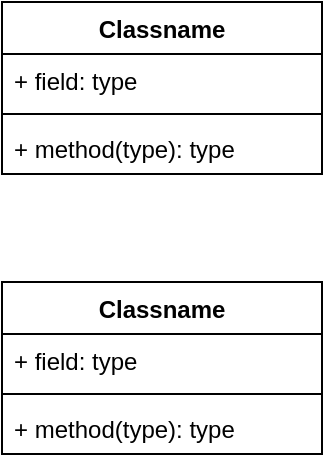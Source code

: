 <mxfile version="20.5.3" type="device"><diagram id="oqORKCjOHl7vb-jT7MxA" name="페이지-1"><mxGraphModel dx="386" dy="776" grid="1" gridSize="10" guides="1" tooltips="1" connect="1" arrows="1" fold="1" page="1" pageScale="1" pageWidth="827" pageHeight="1169" math="0" shadow="0"><root><mxCell id="0"/><mxCell id="1" parent="0"/><mxCell id="0XWye_joAyh2UL3cXndc-3" value="Classname" style="swimlane;fontStyle=1;align=center;verticalAlign=top;childLayout=stackLayout;horizontal=1;startSize=26;horizontalStack=0;resizeParent=1;resizeParentMax=0;resizeLast=0;collapsible=1;marginBottom=0;" vertex="1" parent="1"><mxGeometry x="70" y="70" width="160" height="86" as="geometry"/></mxCell><mxCell id="0XWye_joAyh2UL3cXndc-4" value="+ field: type" style="text;strokeColor=none;fillColor=none;align=left;verticalAlign=top;spacingLeft=4;spacingRight=4;overflow=hidden;rotatable=0;points=[[0,0.5],[1,0.5]];portConstraint=eastwest;" vertex="1" parent="0XWye_joAyh2UL3cXndc-3"><mxGeometry y="26" width="160" height="26" as="geometry"/></mxCell><mxCell id="0XWye_joAyh2UL3cXndc-5" value="" style="line;strokeWidth=1;fillColor=none;align=left;verticalAlign=middle;spacingTop=-1;spacingLeft=3;spacingRight=3;rotatable=0;labelPosition=right;points=[];portConstraint=eastwest;strokeColor=inherit;" vertex="1" parent="0XWye_joAyh2UL3cXndc-3"><mxGeometry y="52" width="160" height="8" as="geometry"/></mxCell><mxCell id="0XWye_joAyh2UL3cXndc-6" value="+ method(type): type" style="text;strokeColor=none;fillColor=none;align=left;verticalAlign=top;spacingLeft=4;spacingRight=4;overflow=hidden;rotatable=0;points=[[0,0.5],[1,0.5]];portConstraint=eastwest;" vertex="1" parent="0XWye_joAyh2UL3cXndc-3"><mxGeometry y="60" width="160" height="26" as="geometry"/></mxCell><mxCell id="0XWye_joAyh2UL3cXndc-7" value="Classname" style="swimlane;fontStyle=1;align=center;verticalAlign=top;childLayout=stackLayout;horizontal=1;startSize=26;horizontalStack=0;resizeParent=1;resizeParentMax=0;resizeLast=0;collapsible=1;marginBottom=0;" vertex="1" parent="1"><mxGeometry x="70" y="210" width="160" height="86" as="geometry"/></mxCell><mxCell id="0XWye_joAyh2UL3cXndc-8" value="+ field: type" style="text;strokeColor=none;fillColor=none;align=left;verticalAlign=top;spacingLeft=4;spacingRight=4;overflow=hidden;rotatable=0;points=[[0,0.5],[1,0.5]];portConstraint=eastwest;" vertex="1" parent="0XWye_joAyh2UL3cXndc-7"><mxGeometry y="26" width="160" height="26" as="geometry"/></mxCell><mxCell id="0XWye_joAyh2UL3cXndc-9" value="" style="line;strokeWidth=1;fillColor=none;align=left;verticalAlign=middle;spacingTop=-1;spacingLeft=3;spacingRight=3;rotatable=0;labelPosition=right;points=[];portConstraint=eastwest;strokeColor=inherit;" vertex="1" parent="0XWye_joAyh2UL3cXndc-7"><mxGeometry y="52" width="160" height="8" as="geometry"/></mxCell><mxCell id="0XWye_joAyh2UL3cXndc-10" value="+ method(type): type" style="text;strokeColor=none;fillColor=none;align=left;verticalAlign=top;spacingLeft=4;spacingRight=4;overflow=hidden;rotatable=0;points=[[0,0.5],[1,0.5]];portConstraint=eastwest;" vertex="1" parent="0XWye_joAyh2UL3cXndc-7"><mxGeometry y="60" width="160" height="26" as="geometry"/></mxCell></root></mxGraphModel></diagram></mxfile>
